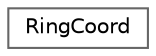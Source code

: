 digraph "Graphical Class Hierarchy"
{
 // INTERACTIVE_SVG=YES
 // LATEX_PDF_SIZE
  bgcolor="transparent";
  edge [fontname=Helvetica,fontsize=10,labelfontname=Helvetica,labelfontsize=10];
  node [fontname=Helvetica,fontsize=10,shape=box,height=0.2,width=0.4];
  rankdir="LR";
  Node0 [id="Node000000",label="RingCoord",height=0.2,width=0.4,color="grey40", fillcolor="white", style="filled",URL="$d5/d77/_fx_noise_ring_8h.html#d4/d31/struct_ring_coord",tooltip=" "];
}

